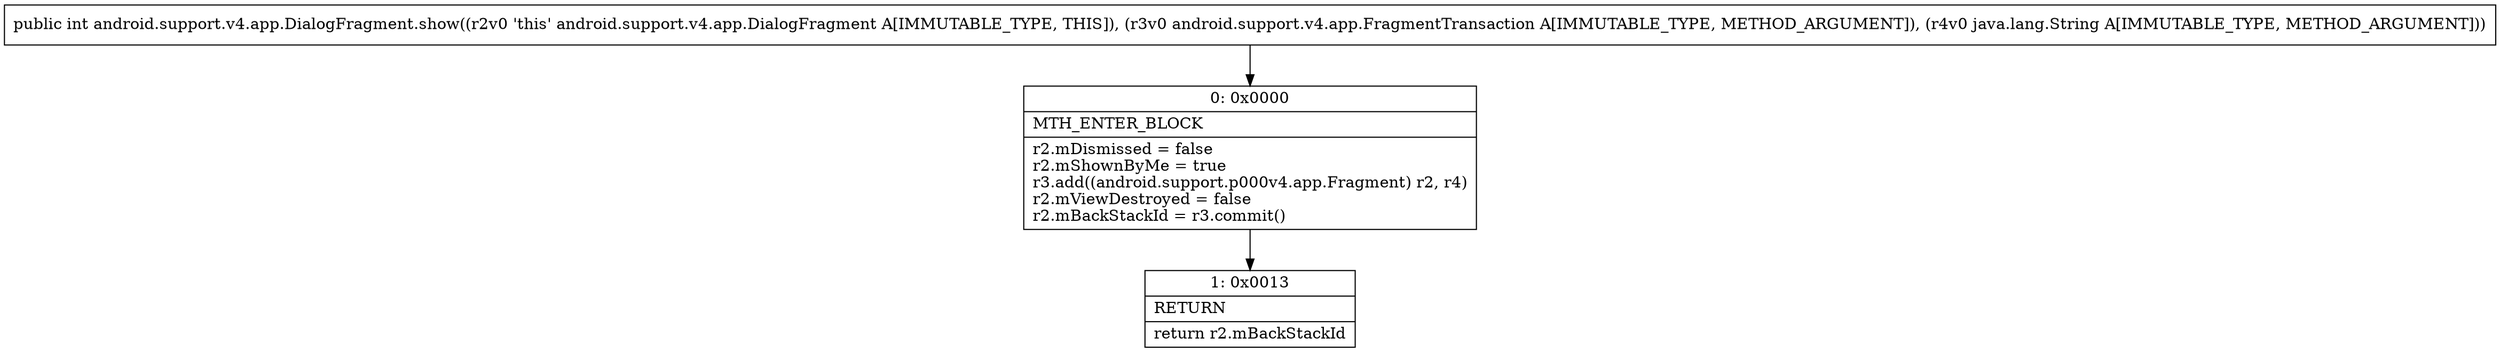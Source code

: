 digraph "CFG forandroid.support.v4.app.DialogFragment.show(Landroid\/support\/v4\/app\/FragmentTransaction;Ljava\/lang\/String;)I" {
Node_0 [shape=record,label="{0\:\ 0x0000|MTH_ENTER_BLOCK\l|r2.mDismissed = false\lr2.mShownByMe = true\lr3.add((android.support.p000v4.app.Fragment) r2, r4)\lr2.mViewDestroyed = false\lr2.mBackStackId = r3.commit()\l}"];
Node_1 [shape=record,label="{1\:\ 0x0013|RETURN\l|return r2.mBackStackId\l}"];
MethodNode[shape=record,label="{public int android.support.v4.app.DialogFragment.show((r2v0 'this' android.support.v4.app.DialogFragment A[IMMUTABLE_TYPE, THIS]), (r3v0 android.support.v4.app.FragmentTransaction A[IMMUTABLE_TYPE, METHOD_ARGUMENT]), (r4v0 java.lang.String A[IMMUTABLE_TYPE, METHOD_ARGUMENT])) }"];
MethodNode -> Node_0;
Node_0 -> Node_1;
}

